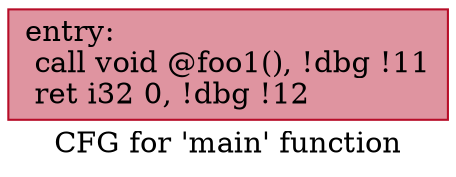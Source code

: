 digraph "CFG for 'main' function" {
	label="CFG for 'main' function";

	Node0xe6ff70 [shape=record,color="#b70d28ff", style=filled, fillcolor="#b70d2870",label="{entry:\l  call void @foo1(), !dbg !11\l  ret i32 0, !dbg !12\l}"];
}
